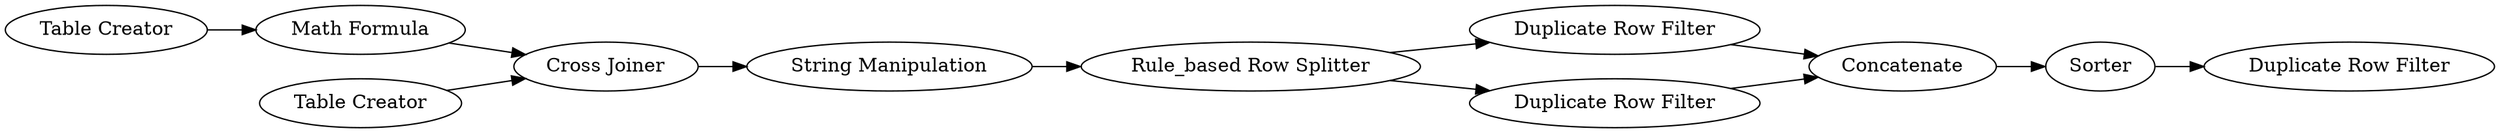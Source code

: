 digraph {
	3 -> 10
	11 -> 15
	12 -> 13
	4 -> 5
	6 -> 11
	14 -> 8
	13 -> 14
	10 -> 5
	5 -> 6
	11 -> 12
	15 -> 13
	5 [label="Cross Joiner"]
	14 [label=Sorter]
	13 [label=Concatenate]
	11 [label="Rule_based Row Splitter"]
	4 [label="Table Creator"]
	6 [label="String Manipulation"]
	15 [label="Duplicate Row Filter"]
	8 [label="Duplicate Row Filter"]
	12 [label="Duplicate Row Filter"]
	3 [label="Table Creator"]
	10 [label="Math Formula"]
	rankdir=LR
}
